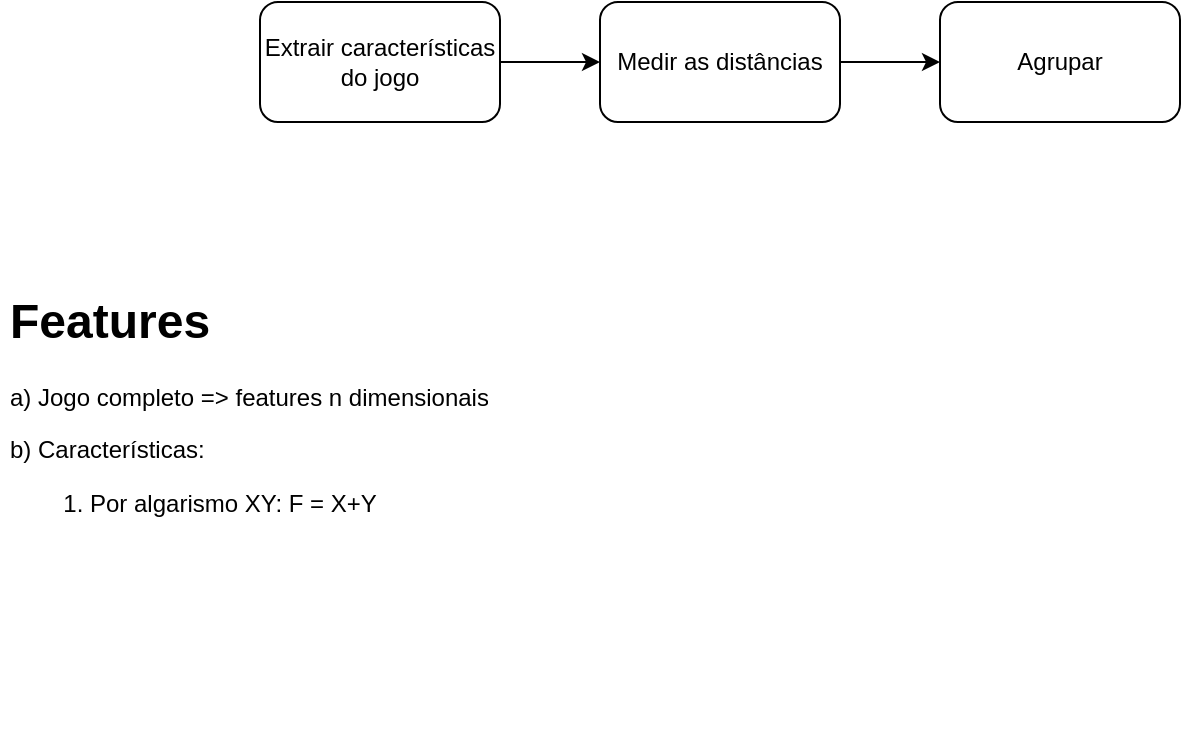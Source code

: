 <mxfile version="20.3.6" type="github">
  <diagram id="W3kM5brpvc-LCr4-hFXW" name="Página-1">
    <mxGraphModel dx="826" dy="456" grid="1" gridSize="10" guides="1" tooltips="1" connect="1" arrows="1" fold="1" page="1" pageScale="1" pageWidth="827" pageHeight="1169" math="0" shadow="0">
      <root>
        <mxCell id="0" />
        <mxCell id="1" parent="0" />
        <mxCell id="JpC9l_Uxd58F9ilxonvs-4" style="edgeStyle=orthogonalEdgeStyle;rounded=0;orthogonalLoop=1;jettySize=auto;html=1;entryX=0;entryY=0.5;entryDx=0;entryDy=0;" edge="1" parent="1" source="JpC9l_Uxd58F9ilxonvs-1" target="JpC9l_Uxd58F9ilxonvs-2">
          <mxGeometry relative="1" as="geometry" />
        </mxCell>
        <mxCell id="JpC9l_Uxd58F9ilxonvs-1" value="Extrair características do jogo" style="rounded=1;whiteSpace=wrap;html=1;" vertex="1" parent="1">
          <mxGeometry x="220" y="150" width="120" height="60" as="geometry" />
        </mxCell>
        <mxCell id="JpC9l_Uxd58F9ilxonvs-5" style="edgeStyle=orthogonalEdgeStyle;rounded=0;orthogonalLoop=1;jettySize=auto;html=1;entryX=0;entryY=0.5;entryDx=0;entryDy=0;" edge="1" parent="1" source="JpC9l_Uxd58F9ilxonvs-2" target="JpC9l_Uxd58F9ilxonvs-3">
          <mxGeometry relative="1" as="geometry" />
        </mxCell>
        <mxCell id="JpC9l_Uxd58F9ilxonvs-2" value="Medir as distâncias" style="rounded=1;whiteSpace=wrap;html=1;" vertex="1" parent="1">
          <mxGeometry x="390" y="150" width="120" height="60" as="geometry" />
        </mxCell>
        <mxCell id="JpC9l_Uxd58F9ilxonvs-3" value="Agrupar" style="rounded=1;whiteSpace=wrap;html=1;" vertex="1" parent="1">
          <mxGeometry x="560" y="150" width="120" height="60" as="geometry" />
        </mxCell>
        <mxCell id="JpC9l_Uxd58F9ilxonvs-6" value="&lt;h1&gt;Features&lt;/h1&gt;&lt;p&gt;a) Jogo completo =&amp;gt; features n dimensionais&lt;/p&gt;&lt;p&gt;b) Características:&lt;/p&gt;&lt;p&gt;&lt;/p&gt;&lt;ol&gt;&lt;li&gt;Por algarismo XY: F = X+Y&lt;/li&gt;&lt;/ol&gt;&lt;p&gt;&lt;/p&gt;" style="text;html=1;strokeColor=none;fillColor=none;spacing=5;spacingTop=-20;whiteSpace=wrap;overflow=hidden;rounded=0;" vertex="1" parent="1">
          <mxGeometry x="90" y="290" width="450" height="230" as="geometry" />
        </mxCell>
      </root>
    </mxGraphModel>
  </diagram>
</mxfile>
